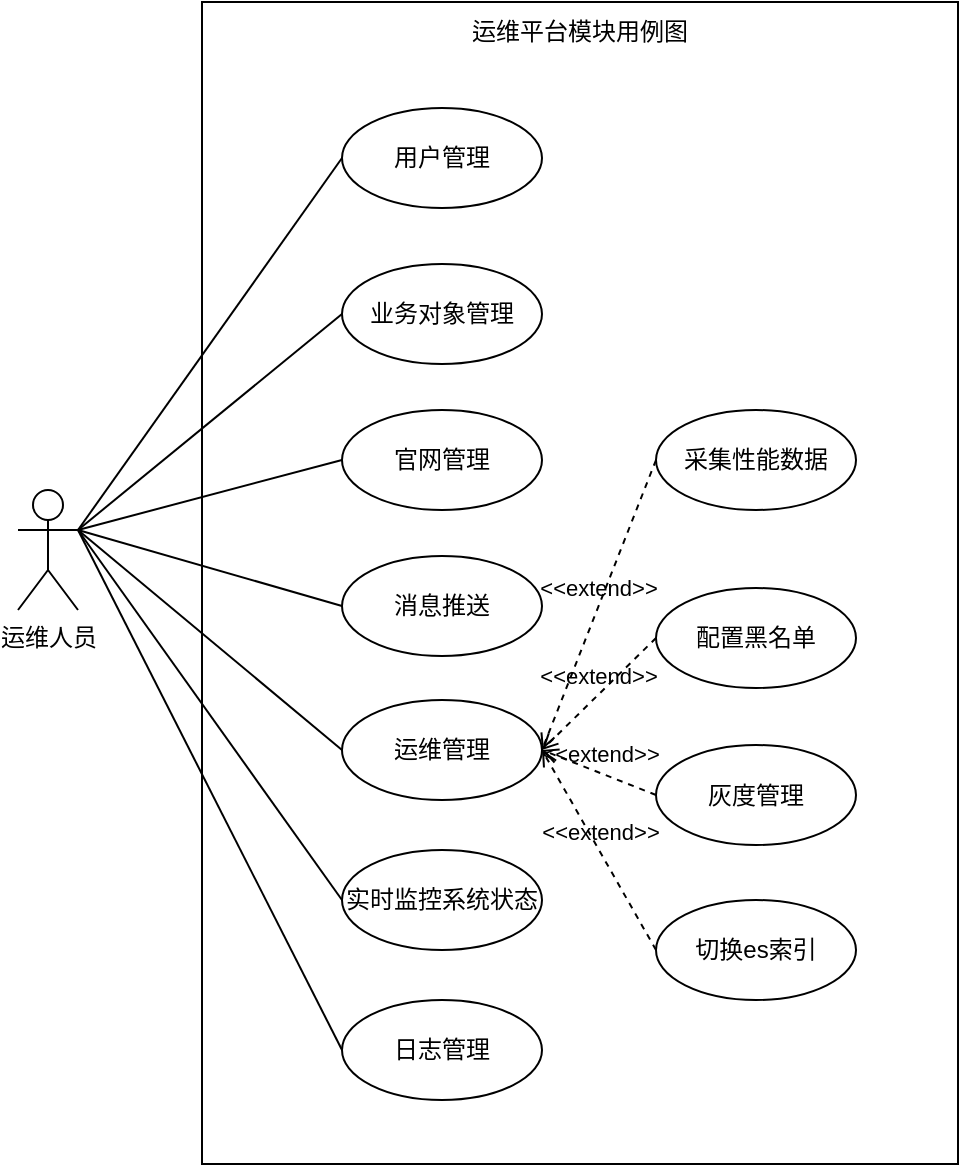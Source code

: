 <mxfile version="26.2.8">
  <diagram name="第 1 页" id="WJUtz7Rxz2oehlu2ZGch">
    <mxGraphModel dx="1236" dy="790" grid="0" gridSize="10" guides="1" tooltips="1" connect="1" arrows="1" fold="1" page="1" pageScale="1" pageWidth="827" pageHeight="1169" math="0" shadow="0">
      <root>
        <mxCell id="0" />
        <mxCell id="1" parent="0" />
        <mxCell id="g6ToRq7C6qLXgpcezVMa-1" value="运维人员" style="shape=umlActor;verticalLabelPosition=bottom;verticalAlign=top;html=1;" parent="1" vertex="1">
          <mxGeometry x="187" y="432" width="30" height="60" as="geometry" />
        </mxCell>
        <mxCell id="g6ToRq7C6qLXgpcezVMa-2" value="" style="rounded=0;whiteSpace=wrap;html=1;" parent="1" vertex="1">
          <mxGeometry x="279" y="188" width="378" height="581" as="geometry" />
        </mxCell>
        <mxCell id="g6ToRq7C6qLXgpcezVMa-3" value="运维平台模块用例图" style="text;html=1;align=center;verticalAlign=middle;whiteSpace=wrap;rounded=0;" parent="1" vertex="1">
          <mxGeometry x="409" y="188" width="118" height="30" as="geometry" />
        </mxCell>
        <mxCell id="g6ToRq7C6qLXgpcezVMa-4" value="实时监控系统状态" style="ellipse;whiteSpace=wrap;html=1;" parent="1" vertex="1">
          <mxGeometry x="349" y="612" width="100" height="50" as="geometry" />
        </mxCell>
        <mxCell id="g6ToRq7C6qLXgpcezVMa-5" value="" style="endArrow=none;html=1;rounded=0;exitX=1;exitY=0.333;exitDx=0;exitDy=0;exitPerimeter=0;entryX=0;entryY=0.5;entryDx=0;entryDy=0;" parent="1" source="g6ToRq7C6qLXgpcezVMa-1" target="g6ToRq7C6qLXgpcezVMa-4" edge="1">
          <mxGeometry width="50" height="50" relative="1" as="geometry">
            <mxPoint x="141" y="508" as="sourcePoint" />
            <mxPoint x="223" y="493" as="targetPoint" />
          </mxGeometry>
        </mxCell>
        <mxCell id="g6ToRq7C6qLXgpcezVMa-6" value="用户管理" style="ellipse;whiteSpace=wrap;html=1;" parent="1" vertex="1">
          <mxGeometry x="349" y="241" width="100" height="50" as="geometry" />
        </mxCell>
        <mxCell id="g6ToRq7C6qLXgpcezVMa-7" value="" style="endArrow=none;html=1;rounded=0;entryX=0;entryY=0.5;entryDx=0;entryDy=0;exitX=1;exitY=0.333;exitDx=0;exitDy=0;exitPerimeter=0;" parent="1" source="g6ToRq7C6qLXgpcezVMa-1" target="g6ToRq7C6qLXgpcezVMa-6" edge="1">
          <mxGeometry width="50" height="50" relative="1" as="geometry">
            <mxPoint x="145" y="498" as="sourcePoint" />
            <mxPoint x="251" y="596" as="targetPoint" />
          </mxGeometry>
        </mxCell>
        <mxCell id="g6ToRq7C6qLXgpcezVMa-8" value="业务对象管理" style="ellipse;whiteSpace=wrap;html=1;" parent="1" vertex="1">
          <mxGeometry x="349" y="319" width="100" height="50" as="geometry" />
        </mxCell>
        <mxCell id="g6ToRq7C6qLXgpcezVMa-9" value="" style="endArrow=none;html=1;rounded=0;entryX=0;entryY=0.5;entryDx=0;entryDy=0;exitX=1;exitY=0.333;exitDx=0;exitDy=0;exitPerimeter=0;" parent="1" source="g6ToRq7C6qLXgpcezVMa-1" target="g6ToRq7C6qLXgpcezVMa-8" edge="1">
          <mxGeometry width="50" height="50" relative="1" as="geometry">
            <mxPoint x="156" y="350" as="sourcePoint" />
            <mxPoint x="359" y="276" as="targetPoint" />
          </mxGeometry>
        </mxCell>
        <mxCell id="g6ToRq7C6qLXgpcezVMa-12" value="官网管理" style="ellipse;whiteSpace=wrap;html=1;" parent="1" vertex="1">
          <mxGeometry x="349" y="392" width="100" height="50" as="geometry" />
        </mxCell>
        <mxCell id="g6ToRq7C6qLXgpcezVMa-14" value="消息推送" style="ellipse;whiteSpace=wrap;html=1;" parent="1" vertex="1">
          <mxGeometry x="349" y="465" width="100" height="50" as="geometry" />
        </mxCell>
        <mxCell id="g6ToRq7C6qLXgpcezVMa-15" value="运维管理" style="ellipse;whiteSpace=wrap;html=1;" parent="1" vertex="1">
          <mxGeometry x="349" y="537" width="100" height="50" as="geometry" />
        </mxCell>
        <mxCell id="g6ToRq7C6qLXgpcezVMa-16" value="灰度管理" style="ellipse;whiteSpace=wrap;html=1;" parent="1" vertex="1">
          <mxGeometry x="506" y="559.5" width="100" height="50" as="geometry" />
        </mxCell>
        <mxCell id="g6ToRq7C6qLXgpcezVMa-17" value="配置黑名单" style="ellipse;whiteSpace=wrap;html=1;" parent="1" vertex="1">
          <mxGeometry x="506" y="481" width="100" height="50" as="geometry" />
        </mxCell>
        <mxCell id="g6ToRq7C6qLXgpcezVMa-18" value="切换es索引" style="ellipse;whiteSpace=wrap;html=1;" parent="1" vertex="1">
          <mxGeometry x="506" y="637" width="100" height="50" as="geometry" />
        </mxCell>
        <mxCell id="g6ToRq7C6qLXgpcezVMa-19" value="采集性能数据" style="ellipse;whiteSpace=wrap;html=1;" parent="1" vertex="1">
          <mxGeometry x="506" y="392" width="100" height="50" as="geometry" />
        </mxCell>
        <mxCell id="g6ToRq7C6qLXgpcezVMa-20" value="日志管理" style="ellipse;whiteSpace=wrap;html=1;" parent="1" vertex="1">
          <mxGeometry x="349" y="687" width="100" height="50" as="geometry" />
        </mxCell>
        <mxCell id="g6ToRq7C6qLXgpcezVMa-21" value="" style="endArrow=none;html=1;rounded=0;entryX=0;entryY=0.5;entryDx=0;entryDy=0;exitX=1;exitY=0.333;exitDx=0;exitDy=0;exitPerimeter=0;" parent="1" source="g6ToRq7C6qLXgpcezVMa-1" target="g6ToRq7C6qLXgpcezVMa-12" edge="1">
          <mxGeometry width="50" height="50" relative="1" as="geometry">
            <mxPoint x="224" y="359" as="sourcePoint" />
            <mxPoint x="359" y="354" as="targetPoint" />
          </mxGeometry>
        </mxCell>
        <mxCell id="g6ToRq7C6qLXgpcezVMa-22" value="" style="endArrow=none;html=1;rounded=0;entryX=0;entryY=0.5;entryDx=0;entryDy=0;exitX=1;exitY=0.333;exitDx=0;exitDy=0;exitPerimeter=0;" parent="1" source="g6ToRq7C6qLXgpcezVMa-1" target="g6ToRq7C6qLXgpcezVMa-14" edge="1">
          <mxGeometry width="50" height="50" relative="1" as="geometry">
            <mxPoint x="224" y="359" as="sourcePoint" />
            <mxPoint x="359" y="427" as="targetPoint" />
          </mxGeometry>
        </mxCell>
        <mxCell id="g6ToRq7C6qLXgpcezVMa-23" value="" style="endArrow=none;html=1;rounded=0;entryX=0;entryY=0.5;entryDx=0;entryDy=0;exitX=1;exitY=0.333;exitDx=0;exitDy=0;exitPerimeter=0;" parent="1" source="g6ToRq7C6qLXgpcezVMa-1" target="g6ToRq7C6qLXgpcezVMa-15" edge="1">
          <mxGeometry width="50" height="50" relative="1" as="geometry">
            <mxPoint x="224" y="359" as="sourcePoint" />
            <mxPoint x="359" y="500" as="targetPoint" />
          </mxGeometry>
        </mxCell>
        <mxCell id="g6ToRq7C6qLXgpcezVMa-24" value="" style="endArrow=none;html=1;rounded=0;entryX=0;entryY=0.5;entryDx=0;entryDy=0;exitX=1;exitY=0.333;exitDx=0;exitDy=0;exitPerimeter=0;" parent="1" source="g6ToRq7C6qLXgpcezVMa-1" target="g6ToRq7C6qLXgpcezVMa-20" edge="1">
          <mxGeometry width="50" height="50" relative="1" as="geometry">
            <mxPoint x="224" y="359" as="sourcePoint" />
            <mxPoint x="359" y="572" as="targetPoint" />
          </mxGeometry>
        </mxCell>
        <mxCell id="g6ToRq7C6qLXgpcezVMa-25" value="&amp;lt;&amp;lt;extend&amp;gt;&amp;gt;" style="html=1;verticalAlign=bottom;labelBackgroundColor=none;endArrow=open;endFill=0;dashed=1;rounded=0;entryX=1;entryY=0.5;entryDx=0;entryDy=0;exitX=0;exitY=0.5;exitDx=0;exitDy=0;" parent="1" source="g6ToRq7C6qLXgpcezVMa-19" target="g6ToRq7C6qLXgpcezVMa-15" edge="1">
          <mxGeometry width="160" relative="1" as="geometry">
            <mxPoint x="322" y="519" as="sourcePoint" />
            <mxPoint x="482" y="519" as="targetPoint" />
          </mxGeometry>
        </mxCell>
        <mxCell id="g6ToRq7C6qLXgpcezVMa-26" value="&amp;lt;&amp;lt;extend&amp;gt;&amp;gt;" style="html=1;verticalAlign=bottom;labelBackgroundColor=none;endArrow=open;endFill=0;dashed=1;rounded=0;entryX=1;entryY=0.5;entryDx=0;entryDy=0;exitX=0;exitY=0.5;exitDx=0;exitDy=0;" parent="1" source="g6ToRq7C6qLXgpcezVMa-17" target="g6ToRq7C6qLXgpcezVMa-15" edge="1">
          <mxGeometry width="160" relative="1" as="geometry">
            <mxPoint x="490" y="427" as="sourcePoint" />
            <mxPoint x="459" y="572" as="targetPoint" />
          </mxGeometry>
        </mxCell>
        <mxCell id="g6ToRq7C6qLXgpcezVMa-27" value="&amp;lt;&amp;lt;extend&amp;gt;&amp;gt;" style="html=1;verticalAlign=bottom;labelBackgroundColor=none;endArrow=open;endFill=0;dashed=1;rounded=0;entryX=1;entryY=0.5;entryDx=0;entryDy=0;exitX=0;exitY=0.5;exitDx=0;exitDy=0;" parent="1" source="g6ToRq7C6qLXgpcezVMa-16" target="g6ToRq7C6qLXgpcezVMa-15" edge="1">
          <mxGeometry width="160" relative="1" as="geometry">
            <mxPoint x="516" y="516" as="sourcePoint" />
            <mxPoint x="459" y="572" as="targetPoint" />
          </mxGeometry>
        </mxCell>
        <mxCell id="g6ToRq7C6qLXgpcezVMa-28" value="&amp;lt;&amp;lt;extend&amp;gt;&amp;gt;" style="html=1;verticalAlign=bottom;labelBackgroundColor=none;endArrow=open;endFill=0;dashed=1;rounded=0;entryX=1;entryY=0.5;entryDx=0;entryDy=0;exitX=0;exitY=0.5;exitDx=0;exitDy=0;" parent="1" source="g6ToRq7C6qLXgpcezVMa-18" target="g6ToRq7C6qLXgpcezVMa-15" edge="1">
          <mxGeometry width="160" relative="1" as="geometry">
            <mxPoint x="516" y="595" as="sourcePoint" />
            <mxPoint x="459" y="572" as="targetPoint" />
          </mxGeometry>
        </mxCell>
      </root>
    </mxGraphModel>
  </diagram>
</mxfile>
